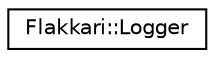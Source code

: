 digraph "Graphical Class Hierarchy"
{
 // LATEX_PDF_SIZE
  edge [fontname="Helvetica",fontsize="10",labelfontname="Helvetica",labelfontsize="10"];
  node [fontname="Helvetica",fontsize="10",shape=record];
  rankdir="LR";
  Node0 [label="Flakkari::Logger",height=0.2,width=0.4,color="black", fillcolor="white", style="filled",URL="$d5/d86/classFlakkari_1_1Logger.html",tooltip=" "];
}

